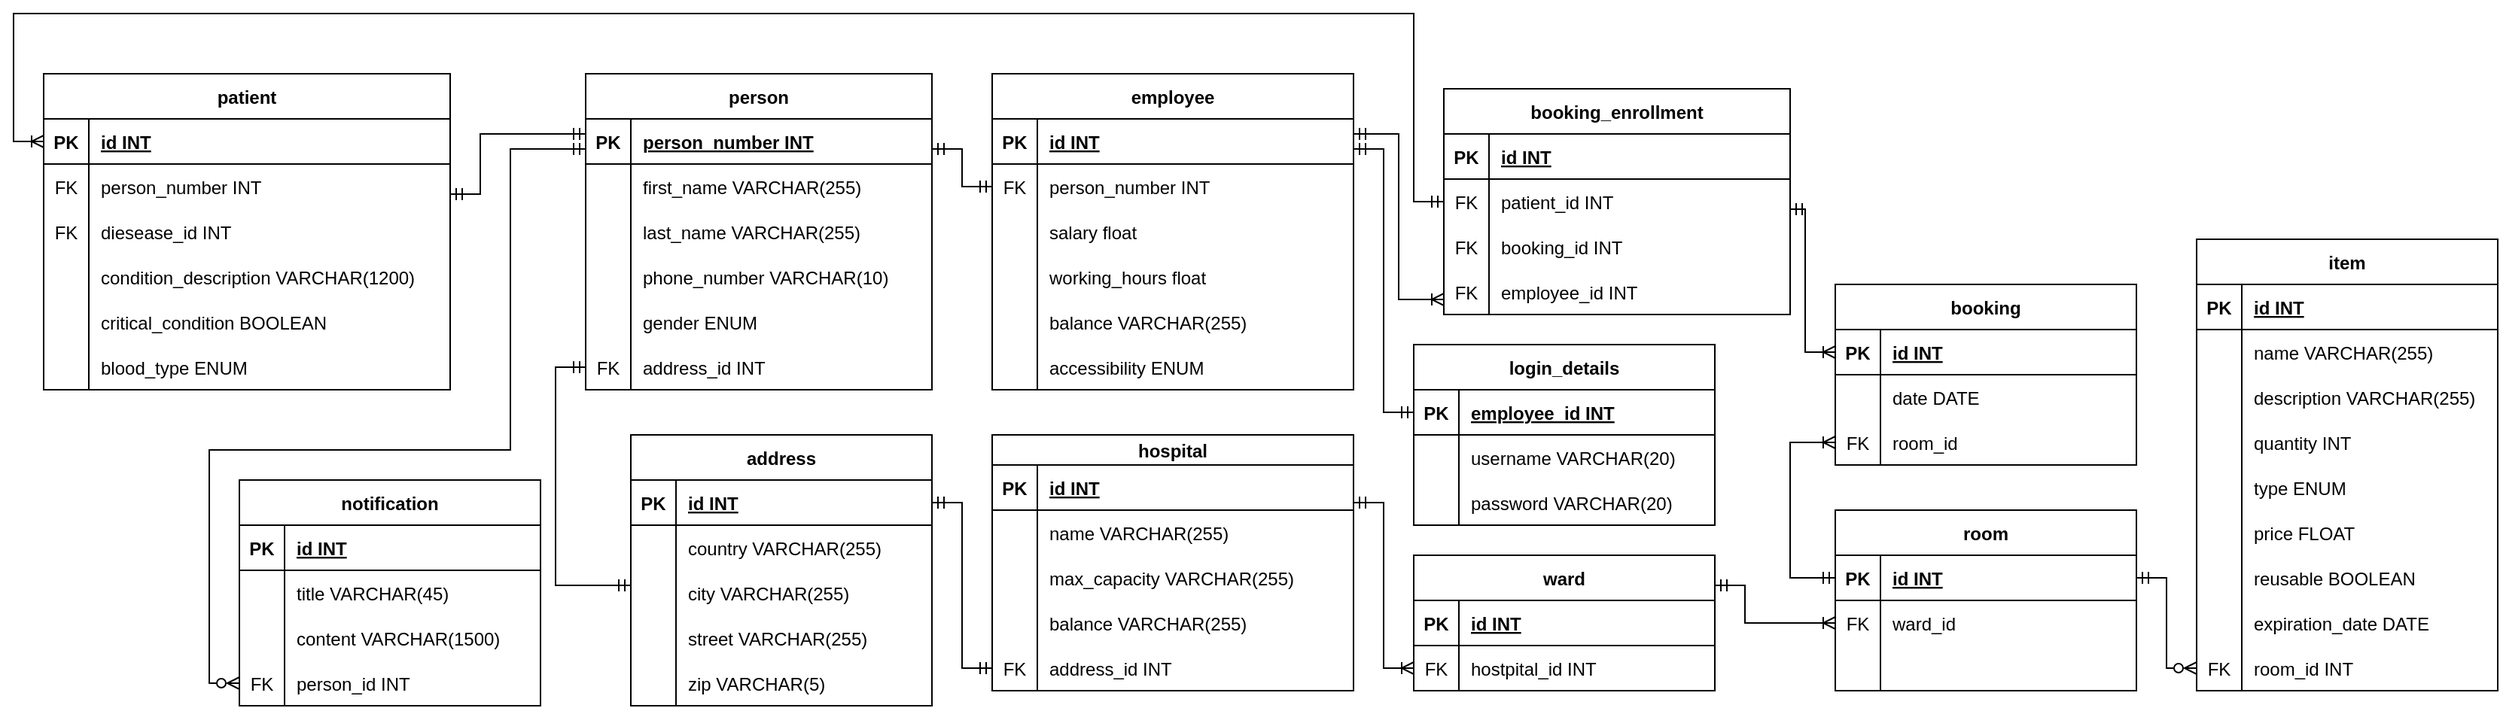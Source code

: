 <mxfile version="15.9.6" type="github">
  <diagram id="4UIG26wqP351JzScmVO9" name="Page-1">
    <mxGraphModel dx="1902" dy="984" grid="1" gridSize="10" guides="1" tooltips="1" connect="1" arrows="1" fold="1" page="1" pageScale="1" pageWidth="850" pageHeight="1100" math="0" shadow="0">
      <root>
        <mxCell id="0" />
        <mxCell id="1" parent="0" />
        <mxCell id="qZt2UEe12QU1mYraXdVA-1" value="hospital" style="shape=table;startSize=20;container=1;collapsible=1;childLayout=tableLayout;fixedRows=1;rowLines=0;fontStyle=1;align=center;resizeLast=1;" parent="1" vertex="1">
          <mxGeometry x="1400" y="400" width="240" height="170" as="geometry" />
        </mxCell>
        <mxCell id="qZt2UEe12QU1mYraXdVA-2" value="" style="shape=partialRectangle;collapsible=0;dropTarget=0;pointerEvents=0;fillColor=none;top=0;left=0;bottom=1;right=0;points=[[0,0.5],[1,0.5]];portConstraint=eastwest;" parent="qZt2UEe12QU1mYraXdVA-1" vertex="1">
          <mxGeometry y="20" width="240" height="30" as="geometry" />
        </mxCell>
        <mxCell id="qZt2UEe12QU1mYraXdVA-3" value="PK" style="shape=partialRectangle;connectable=0;fillColor=none;top=0;left=0;bottom=0;right=0;fontStyle=1;overflow=hidden;" parent="qZt2UEe12QU1mYraXdVA-2" vertex="1">
          <mxGeometry width="30" height="30" as="geometry">
            <mxRectangle width="30" height="30" as="alternateBounds" />
          </mxGeometry>
        </mxCell>
        <mxCell id="qZt2UEe12QU1mYraXdVA-4" value="id INT" style="shape=partialRectangle;connectable=0;fillColor=none;top=0;left=0;bottom=0;right=0;align=left;spacingLeft=6;fontStyle=5;overflow=hidden;" parent="qZt2UEe12QU1mYraXdVA-2" vertex="1">
          <mxGeometry x="30" width="210" height="30" as="geometry">
            <mxRectangle width="210" height="30" as="alternateBounds" />
          </mxGeometry>
        </mxCell>
        <mxCell id="qZt2UEe12QU1mYraXdVA-5" value="" style="shape=partialRectangle;collapsible=0;dropTarget=0;pointerEvents=0;fillColor=none;top=0;left=0;bottom=0;right=0;points=[[0,0.5],[1,0.5]];portConstraint=eastwest;" parent="qZt2UEe12QU1mYraXdVA-1" vertex="1">
          <mxGeometry y="50" width="240" height="30" as="geometry" />
        </mxCell>
        <mxCell id="qZt2UEe12QU1mYraXdVA-6" value="" style="shape=partialRectangle;connectable=0;fillColor=none;top=0;left=0;bottom=0;right=0;editable=1;overflow=hidden;" parent="qZt2UEe12QU1mYraXdVA-5" vertex="1">
          <mxGeometry width="30" height="30" as="geometry">
            <mxRectangle width="30" height="30" as="alternateBounds" />
          </mxGeometry>
        </mxCell>
        <mxCell id="qZt2UEe12QU1mYraXdVA-7" value="name VARCHAR(255)" style="shape=partialRectangle;connectable=0;fillColor=none;top=0;left=0;bottom=0;right=0;align=left;spacingLeft=6;overflow=hidden;" parent="qZt2UEe12QU1mYraXdVA-5" vertex="1">
          <mxGeometry x="30" width="210" height="30" as="geometry">
            <mxRectangle width="210" height="30" as="alternateBounds" />
          </mxGeometry>
        </mxCell>
        <mxCell id="qZt2UEe12QU1mYraXdVA-8" value="" style="shape=partialRectangle;collapsible=0;dropTarget=0;pointerEvents=0;fillColor=none;top=0;left=0;bottom=0;right=0;points=[[0,0.5],[1,0.5]];portConstraint=eastwest;" parent="qZt2UEe12QU1mYraXdVA-1" vertex="1">
          <mxGeometry y="80" width="240" height="30" as="geometry" />
        </mxCell>
        <mxCell id="qZt2UEe12QU1mYraXdVA-9" value="" style="shape=partialRectangle;connectable=0;fillColor=none;top=0;left=0;bottom=0;right=0;editable=1;overflow=hidden;" parent="qZt2UEe12QU1mYraXdVA-8" vertex="1">
          <mxGeometry width="30" height="30" as="geometry">
            <mxRectangle width="30" height="30" as="alternateBounds" />
          </mxGeometry>
        </mxCell>
        <mxCell id="qZt2UEe12QU1mYraXdVA-10" value="max_capacity VARCHAR(255)" style="shape=partialRectangle;connectable=0;fillColor=none;top=0;left=0;bottom=0;right=0;align=left;spacingLeft=6;overflow=hidden;" parent="qZt2UEe12QU1mYraXdVA-8" vertex="1">
          <mxGeometry x="30" width="210" height="30" as="geometry">
            <mxRectangle width="210" height="30" as="alternateBounds" />
          </mxGeometry>
        </mxCell>
        <mxCell id="qZt2UEe12QU1mYraXdVA-11" value="" style="shape=partialRectangle;collapsible=0;dropTarget=0;pointerEvents=0;fillColor=none;top=0;left=0;bottom=0;right=0;points=[[0,0.5],[1,0.5]];portConstraint=eastwest;" parent="qZt2UEe12QU1mYraXdVA-1" vertex="1">
          <mxGeometry y="110" width="240" height="30" as="geometry" />
        </mxCell>
        <mxCell id="qZt2UEe12QU1mYraXdVA-12" value="" style="shape=partialRectangle;connectable=0;fillColor=none;top=0;left=0;bottom=0;right=0;editable=1;overflow=hidden;" parent="qZt2UEe12QU1mYraXdVA-11" vertex="1">
          <mxGeometry width="30" height="30" as="geometry">
            <mxRectangle width="30" height="30" as="alternateBounds" />
          </mxGeometry>
        </mxCell>
        <mxCell id="qZt2UEe12QU1mYraXdVA-13" value="balance VARCHAR(255)" style="shape=partialRectangle;connectable=0;fillColor=none;top=0;left=0;bottom=0;right=0;align=left;spacingLeft=6;overflow=hidden;" parent="qZt2UEe12QU1mYraXdVA-11" vertex="1">
          <mxGeometry x="30" width="210" height="30" as="geometry">
            <mxRectangle width="210" height="30" as="alternateBounds" />
          </mxGeometry>
        </mxCell>
        <mxCell id="qZt2UEe12QU1mYraXdVA-14" value="" style="shape=partialRectangle;collapsible=0;dropTarget=0;pointerEvents=0;fillColor=none;top=0;left=0;bottom=0;right=0;points=[[0,0.5],[1,0.5]];portConstraint=eastwest;" parent="qZt2UEe12QU1mYraXdVA-1" vertex="1">
          <mxGeometry y="140" width="240" height="30" as="geometry" />
        </mxCell>
        <mxCell id="qZt2UEe12QU1mYraXdVA-15" value="FK" style="shape=partialRectangle;connectable=0;fillColor=none;top=0;left=0;bottom=0;right=0;editable=1;overflow=hidden;" parent="qZt2UEe12QU1mYraXdVA-14" vertex="1">
          <mxGeometry width="30" height="30" as="geometry">
            <mxRectangle width="30" height="30" as="alternateBounds" />
          </mxGeometry>
        </mxCell>
        <mxCell id="qZt2UEe12QU1mYraXdVA-16" value="address_id INT" style="shape=partialRectangle;connectable=0;fillColor=none;top=0;left=0;bottom=0;right=0;align=left;spacingLeft=6;overflow=hidden;" parent="qZt2UEe12QU1mYraXdVA-14" vertex="1">
          <mxGeometry x="30" width="210" height="30" as="geometry">
            <mxRectangle width="210" height="30" as="alternateBounds" />
          </mxGeometry>
        </mxCell>
        <mxCell id="qZt2UEe12QU1mYraXdVA-45" value="ward" style="shape=table;startSize=30;container=1;collapsible=1;childLayout=tableLayout;fixedRows=1;rowLines=0;fontStyle=1;align=center;resizeLast=1;" parent="1" vertex="1">
          <mxGeometry x="1680" y="480" width="200" height="90" as="geometry" />
        </mxCell>
        <mxCell id="qZt2UEe12QU1mYraXdVA-46" value="" style="shape=partialRectangle;collapsible=0;dropTarget=0;pointerEvents=0;fillColor=none;top=0;left=0;bottom=1;right=0;points=[[0,0.5],[1,0.5]];portConstraint=eastwest;" parent="qZt2UEe12QU1mYraXdVA-45" vertex="1">
          <mxGeometry y="30" width="200" height="30" as="geometry" />
        </mxCell>
        <mxCell id="qZt2UEe12QU1mYraXdVA-47" value="PK" style="shape=partialRectangle;connectable=0;fillColor=none;top=0;left=0;bottom=0;right=0;fontStyle=1;overflow=hidden;" parent="qZt2UEe12QU1mYraXdVA-46" vertex="1">
          <mxGeometry width="30" height="30" as="geometry">
            <mxRectangle width="30" height="30" as="alternateBounds" />
          </mxGeometry>
        </mxCell>
        <mxCell id="qZt2UEe12QU1mYraXdVA-48" value="id INT" style="shape=partialRectangle;connectable=0;fillColor=none;top=0;left=0;bottom=0;right=0;align=left;spacingLeft=6;fontStyle=5;overflow=hidden;" parent="qZt2UEe12QU1mYraXdVA-46" vertex="1">
          <mxGeometry x="30" width="170" height="30" as="geometry">
            <mxRectangle width="170" height="30" as="alternateBounds" />
          </mxGeometry>
        </mxCell>
        <mxCell id="qZt2UEe12QU1mYraXdVA-49" value="" style="shape=partialRectangle;collapsible=0;dropTarget=0;pointerEvents=0;fillColor=none;top=0;left=0;bottom=0;right=0;points=[[0,0.5],[1,0.5]];portConstraint=eastwest;" parent="qZt2UEe12QU1mYraXdVA-45" vertex="1">
          <mxGeometry y="60" width="200" height="30" as="geometry" />
        </mxCell>
        <mxCell id="qZt2UEe12QU1mYraXdVA-50" value="FK" style="shape=partialRectangle;connectable=0;fillColor=none;top=0;left=0;bottom=0;right=0;editable=1;overflow=hidden;" parent="qZt2UEe12QU1mYraXdVA-49" vertex="1">
          <mxGeometry width="30" height="30" as="geometry">
            <mxRectangle width="30" height="30" as="alternateBounds" />
          </mxGeometry>
        </mxCell>
        <mxCell id="qZt2UEe12QU1mYraXdVA-51" value="hostpital_id INT" style="shape=partialRectangle;connectable=0;fillColor=none;top=0;left=0;bottom=0;right=0;align=left;spacingLeft=6;overflow=hidden;" parent="qZt2UEe12QU1mYraXdVA-49" vertex="1">
          <mxGeometry x="30" width="170" height="30" as="geometry">
            <mxRectangle width="170" height="30" as="alternateBounds" />
          </mxGeometry>
        </mxCell>
        <mxCell id="qZt2UEe12QU1mYraXdVA-58" value="address" style="shape=table;startSize=30;container=1;collapsible=1;childLayout=tableLayout;fixedRows=1;rowLines=0;fontStyle=1;align=center;resizeLast=1;" parent="1" vertex="1">
          <mxGeometry x="1160" y="400" width="200" height="180" as="geometry" />
        </mxCell>
        <mxCell id="qZt2UEe12QU1mYraXdVA-59" value="" style="shape=partialRectangle;collapsible=0;dropTarget=0;pointerEvents=0;fillColor=none;top=0;left=0;bottom=1;right=0;points=[[0,0.5],[1,0.5]];portConstraint=eastwest;" parent="qZt2UEe12QU1mYraXdVA-58" vertex="1">
          <mxGeometry y="30" width="200" height="30" as="geometry" />
        </mxCell>
        <mxCell id="qZt2UEe12QU1mYraXdVA-60" value="PK" style="shape=partialRectangle;connectable=0;fillColor=none;top=0;left=0;bottom=0;right=0;fontStyle=1;overflow=hidden;" parent="qZt2UEe12QU1mYraXdVA-59" vertex="1">
          <mxGeometry width="30" height="30" as="geometry">
            <mxRectangle width="30" height="30" as="alternateBounds" />
          </mxGeometry>
        </mxCell>
        <mxCell id="qZt2UEe12QU1mYraXdVA-61" value="id INT" style="shape=partialRectangle;connectable=0;fillColor=none;top=0;left=0;bottom=0;right=0;align=left;spacingLeft=6;fontStyle=5;overflow=hidden;" parent="qZt2UEe12QU1mYraXdVA-59" vertex="1">
          <mxGeometry x="30" width="170" height="30" as="geometry">
            <mxRectangle width="170" height="30" as="alternateBounds" />
          </mxGeometry>
        </mxCell>
        <mxCell id="qZt2UEe12QU1mYraXdVA-62" value="" style="shape=partialRectangle;collapsible=0;dropTarget=0;pointerEvents=0;fillColor=none;top=0;left=0;bottom=0;right=0;points=[[0,0.5],[1,0.5]];portConstraint=eastwest;" parent="qZt2UEe12QU1mYraXdVA-58" vertex="1">
          <mxGeometry y="60" width="200" height="30" as="geometry" />
        </mxCell>
        <mxCell id="qZt2UEe12QU1mYraXdVA-63" value="" style="shape=partialRectangle;connectable=0;fillColor=none;top=0;left=0;bottom=0;right=0;editable=1;overflow=hidden;" parent="qZt2UEe12QU1mYraXdVA-62" vertex="1">
          <mxGeometry width="30" height="30" as="geometry">
            <mxRectangle width="30" height="30" as="alternateBounds" />
          </mxGeometry>
        </mxCell>
        <mxCell id="qZt2UEe12QU1mYraXdVA-64" value="country VARCHAR(255)" style="shape=partialRectangle;connectable=0;fillColor=none;top=0;left=0;bottom=0;right=0;align=left;spacingLeft=6;overflow=hidden;" parent="qZt2UEe12QU1mYraXdVA-62" vertex="1">
          <mxGeometry x="30" width="170" height="30" as="geometry">
            <mxRectangle width="170" height="30" as="alternateBounds" />
          </mxGeometry>
        </mxCell>
        <mxCell id="qZt2UEe12QU1mYraXdVA-65" value="" style="shape=partialRectangle;collapsible=0;dropTarget=0;pointerEvents=0;fillColor=none;top=0;left=0;bottom=0;right=0;points=[[0,0.5],[1,0.5]];portConstraint=eastwest;" parent="qZt2UEe12QU1mYraXdVA-58" vertex="1">
          <mxGeometry y="90" width="200" height="30" as="geometry" />
        </mxCell>
        <mxCell id="qZt2UEe12QU1mYraXdVA-66" value="" style="shape=partialRectangle;connectable=0;fillColor=none;top=0;left=0;bottom=0;right=0;editable=1;overflow=hidden;" parent="qZt2UEe12QU1mYraXdVA-65" vertex="1">
          <mxGeometry width="30" height="30" as="geometry">
            <mxRectangle width="30" height="30" as="alternateBounds" />
          </mxGeometry>
        </mxCell>
        <mxCell id="qZt2UEe12QU1mYraXdVA-67" value="city VARCHAR(255)" style="shape=partialRectangle;connectable=0;fillColor=none;top=0;left=0;bottom=0;right=0;align=left;spacingLeft=6;overflow=hidden;" parent="qZt2UEe12QU1mYraXdVA-65" vertex="1">
          <mxGeometry x="30" width="170" height="30" as="geometry">
            <mxRectangle width="170" height="30" as="alternateBounds" />
          </mxGeometry>
        </mxCell>
        <mxCell id="qZt2UEe12QU1mYraXdVA-68" value="" style="shape=partialRectangle;collapsible=0;dropTarget=0;pointerEvents=0;fillColor=none;top=0;left=0;bottom=0;right=0;points=[[0,0.5],[1,0.5]];portConstraint=eastwest;" parent="qZt2UEe12QU1mYraXdVA-58" vertex="1">
          <mxGeometry y="120" width="200" height="30" as="geometry" />
        </mxCell>
        <mxCell id="qZt2UEe12QU1mYraXdVA-69" value="" style="shape=partialRectangle;connectable=0;fillColor=none;top=0;left=0;bottom=0;right=0;editable=1;overflow=hidden;" parent="qZt2UEe12QU1mYraXdVA-68" vertex="1">
          <mxGeometry width="30" height="30" as="geometry">
            <mxRectangle width="30" height="30" as="alternateBounds" />
          </mxGeometry>
        </mxCell>
        <mxCell id="qZt2UEe12QU1mYraXdVA-70" value="street VARCHAR(255)" style="shape=partialRectangle;connectable=0;fillColor=none;top=0;left=0;bottom=0;right=0;align=left;spacingLeft=6;overflow=hidden;" parent="qZt2UEe12QU1mYraXdVA-68" vertex="1">
          <mxGeometry x="30" width="170" height="30" as="geometry">
            <mxRectangle width="170" height="30" as="alternateBounds" />
          </mxGeometry>
        </mxCell>
        <mxCell id="qZt2UEe12QU1mYraXdVA-71" value="" style="shape=partialRectangle;collapsible=0;dropTarget=0;pointerEvents=0;fillColor=none;top=0;left=0;bottom=0;right=0;points=[[0,0.5],[1,0.5]];portConstraint=eastwest;" parent="qZt2UEe12QU1mYraXdVA-58" vertex="1">
          <mxGeometry y="150" width="200" height="30" as="geometry" />
        </mxCell>
        <mxCell id="qZt2UEe12QU1mYraXdVA-72" value="" style="shape=partialRectangle;connectable=0;fillColor=none;top=0;left=0;bottom=0;right=0;editable=1;overflow=hidden;" parent="qZt2UEe12QU1mYraXdVA-71" vertex="1">
          <mxGeometry width="30" height="30" as="geometry">
            <mxRectangle width="30" height="30" as="alternateBounds" />
          </mxGeometry>
        </mxCell>
        <mxCell id="qZt2UEe12QU1mYraXdVA-73" value="zip VARCHAR(5)" style="shape=partialRectangle;connectable=0;fillColor=none;top=0;left=0;bottom=0;right=0;align=left;spacingLeft=6;overflow=hidden;" parent="qZt2UEe12QU1mYraXdVA-71" vertex="1">
          <mxGeometry x="30" width="170" height="30" as="geometry">
            <mxRectangle width="170" height="30" as="alternateBounds" />
          </mxGeometry>
        </mxCell>
        <mxCell id="qZt2UEe12QU1mYraXdVA-74" style="edgeStyle=orthogonalEdgeStyle;rounded=0;orthogonalLoop=1;jettySize=auto;html=1;startArrow=ERmandOne;startFill=0;endArrow=ERmandOne;endFill=0;" parent="1" source="qZt2UEe12QU1mYraXdVA-14" target="qZt2UEe12QU1mYraXdVA-59" edge="1">
          <mxGeometry relative="1" as="geometry">
            <Array as="points">
              <mxPoint x="1380" y="555" />
              <mxPoint x="1380" y="445" />
            </Array>
          </mxGeometry>
        </mxCell>
        <mxCell id="qZt2UEe12QU1mYraXdVA-75" value="employee" style="shape=table;startSize=30;container=1;collapsible=1;childLayout=tableLayout;fixedRows=1;rowLines=0;fontStyle=1;align=center;resizeLast=1;" parent="1" vertex="1">
          <mxGeometry x="1400" y="160" width="240" height="210" as="geometry" />
        </mxCell>
        <mxCell id="qZt2UEe12QU1mYraXdVA-76" value="" style="shape=partialRectangle;collapsible=0;dropTarget=0;pointerEvents=0;fillColor=none;top=0;left=0;bottom=1;right=0;points=[[0,0.5],[1,0.5]];portConstraint=eastwest;" parent="qZt2UEe12QU1mYraXdVA-75" vertex="1">
          <mxGeometry y="30" width="240" height="30" as="geometry" />
        </mxCell>
        <mxCell id="qZt2UEe12QU1mYraXdVA-77" value="PK" style="shape=partialRectangle;connectable=0;fillColor=none;top=0;left=0;bottom=0;right=0;fontStyle=1;overflow=hidden;" parent="qZt2UEe12QU1mYraXdVA-76" vertex="1">
          <mxGeometry width="30" height="30" as="geometry">
            <mxRectangle width="30" height="30" as="alternateBounds" />
          </mxGeometry>
        </mxCell>
        <mxCell id="qZt2UEe12QU1mYraXdVA-78" value="id INT" style="shape=partialRectangle;connectable=0;fillColor=none;top=0;left=0;bottom=0;right=0;align=left;spacingLeft=6;fontStyle=5;overflow=hidden;" parent="qZt2UEe12QU1mYraXdVA-76" vertex="1">
          <mxGeometry x="30" width="210" height="30" as="geometry">
            <mxRectangle width="210" height="30" as="alternateBounds" />
          </mxGeometry>
        </mxCell>
        <mxCell id="qZt2UEe12QU1mYraXdVA-91" value="" style="shape=partialRectangle;collapsible=0;dropTarget=0;pointerEvents=0;fillColor=none;top=0;left=0;bottom=0;right=0;points=[[0,0.5],[1,0.5]];portConstraint=eastwest;" parent="qZt2UEe12QU1mYraXdVA-75" vertex="1">
          <mxGeometry y="60" width="240" height="30" as="geometry" />
        </mxCell>
        <mxCell id="qZt2UEe12QU1mYraXdVA-92" value="FK" style="shape=partialRectangle;connectable=0;fillColor=none;top=0;left=0;bottom=0;right=0;editable=1;overflow=hidden;" parent="qZt2UEe12QU1mYraXdVA-91" vertex="1">
          <mxGeometry width="30" height="30" as="geometry">
            <mxRectangle width="30" height="30" as="alternateBounds" />
          </mxGeometry>
        </mxCell>
        <mxCell id="qZt2UEe12QU1mYraXdVA-93" value="person_number INT" style="shape=partialRectangle;connectable=0;fillColor=none;top=0;left=0;bottom=0;right=0;align=left;spacingLeft=6;overflow=hidden;" parent="qZt2UEe12QU1mYraXdVA-91" vertex="1">
          <mxGeometry x="30" width="210" height="30" as="geometry">
            <mxRectangle width="210" height="30" as="alternateBounds" />
          </mxGeometry>
        </mxCell>
        <mxCell id="qZt2UEe12QU1mYraXdVA-79" value="" style="shape=partialRectangle;collapsible=0;dropTarget=0;pointerEvents=0;fillColor=none;top=0;left=0;bottom=0;right=0;points=[[0,0.5],[1,0.5]];portConstraint=eastwest;" parent="qZt2UEe12QU1mYraXdVA-75" vertex="1">
          <mxGeometry y="90" width="240" height="30" as="geometry" />
        </mxCell>
        <mxCell id="qZt2UEe12QU1mYraXdVA-80" value="" style="shape=partialRectangle;connectable=0;fillColor=none;top=0;left=0;bottom=0;right=0;editable=1;overflow=hidden;" parent="qZt2UEe12QU1mYraXdVA-79" vertex="1">
          <mxGeometry width="30" height="30" as="geometry">
            <mxRectangle width="30" height="30" as="alternateBounds" />
          </mxGeometry>
        </mxCell>
        <mxCell id="qZt2UEe12QU1mYraXdVA-81" value="salary float" style="shape=partialRectangle;connectable=0;fillColor=none;top=0;left=0;bottom=0;right=0;align=left;spacingLeft=6;overflow=hidden;" parent="qZt2UEe12QU1mYraXdVA-79" vertex="1">
          <mxGeometry x="30" width="210" height="30" as="geometry">
            <mxRectangle width="210" height="30" as="alternateBounds" />
          </mxGeometry>
        </mxCell>
        <mxCell id="qZt2UEe12QU1mYraXdVA-82" value="" style="shape=partialRectangle;collapsible=0;dropTarget=0;pointerEvents=0;fillColor=none;top=0;left=0;bottom=0;right=0;points=[[0,0.5],[1,0.5]];portConstraint=eastwest;" parent="qZt2UEe12QU1mYraXdVA-75" vertex="1">
          <mxGeometry y="120" width="240" height="30" as="geometry" />
        </mxCell>
        <mxCell id="qZt2UEe12QU1mYraXdVA-83" value="" style="shape=partialRectangle;connectable=0;fillColor=none;top=0;left=0;bottom=0;right=0;editable=1;overflow=hidden;" parent="qZt2UEe12QU1mYraXdVA-82" vertex="1">
          <mxGeometry width="30" height="30" as="geometry">
            <mxRectangle width="30" height="30" as="alternateBounds" />
          </mxGeometry>
        </mxCell>
        <mxCell id="qZt2UEe12QU1mYraXdVA-84" value="working_hours float" style="shape=partialRectangle;connectable=0;fillColor=none;top=0;left=0;bottom=0;right=0;align=left;spacingLeft=6;overflow=hidden;" parent="qZt2UEe12QU1mYraXdVA-82" vertex="1">
          <mxGeometry x="30" width="210" height="30" as="geometry">
            <mxRectangle width="210" height="30" as="alternateBounds" />
          </mxGeometry>
        </mxCell>
        <mxCell id="qZt2UEe12QU1mYraXdVA-85" value="" style="shape=partialRectangle;collapsible=0;dropTarget=0;pointerEvents=0;fillColor=none;top=0;left=0;bottom=0;right=0;points=[[0,0.5],[1,0.5]];portConstraint=eastwest;" parent="qZt2UEe12QU1mYraXdVA-75" vertex="1">
          <mxGeometry y="150" width="240" height="30" as="geometry" />
        </mxCell>
        <mxCell id="qZt2UEe12QU1mYraXdVA-86" value="" style="shape=partialRectangle;connectable=0;fillColor=none;top=0;left=0;bottom=0;right=0;editable=1;overflow=hidden;" parent="qZt2UEe12QU1mYraXdVA-85" vertex="1">
          <mxGeometry width="30" height="30" as="geometry">
            <mxRectangle width="30" height="30" as="alternateBounds" />
          </mxGeometry>
        </mxCell>
        <mxCell id="qZt2UEe12QU1mYraXdVA-87" value="balance VARCHAR(255)" style="shape=partialRectangle;connectable=0;fillColor=none;top=0;left=0;bottom=0;right=0;align=left;spacingLeft=6;overflow=hidden;" parent="qZt2UEe12QU1mYraXdVA-85" vertex="1">
          <mxGeometry x="30" width="210" height="30" as="geometry">
            <mxRectangle width="210" height="30" as="alternateBounds" />
          </mxGeometry>
        </mxCell>
        <mxCell id="qZt2UEe12QU1mYraXdVA-88" value="" style="shape=partialRectangle;collapsible=0;dropTarget=0;pointerEvents=0;fillColor=none;top=0;left=0;bottom=0;right=0;points=[[0,0.5],[1,0.5]];portConstraint=eastwest;" parent="qZt2UEe12QU1mYraXdVA-75" vertex="1">
          <mxGeometry y="180" width="240" height="30" as="geometry" />
        </mxCell>
        <mxCell id="qZt2UEe12QU1mYraXdVA-89" value="" style="shape=partialRectangle;connectable=0;fillColor=none;top=0;left=0;bottom=0;right=0;editable=1;overflow=hidden;" parent="qZt2UEe12QU1mYraXdVA-88" vertex="1">
          <mxGeometry width="30" height="30" as="geometry">
            <mxRectangle width="30" height="30" as="alternateBounds" />
          </mxGeometry>
        </mxCell>
        <mxCell id="qZt2UEe12QU1mYraXdVA-90" value="accessibility ENUM" style="shape=partialRectangle;connectable=0;fillColor=none;top=0;left=0;bottom=0;right=0;align=left;spacingLeft=6;overflow=hidden;" parent="qZt2UEe12QU1mYraXdVA-88" vertex="1">
          <mxGeometry x="30" width="210" height="30" as="geometry">
            <mxRectangle width="210" height="30" as="alternateBounds" />
          </mxGeometry>
        </mxCell>
        <mxCell id="qZt2UEe12QU1mYraXdVA-94" value="person" style="shape=table;startSize=30;container=1;collapsible=1;childLayout=tableLayout;fixedRows=1;rowLines=0;fontStyle=1;align=center;resizeLast=1;" parent="1" vertex="1">
          <mxGeometry x="1130" y="160" width="230" height="210" as="geometry" />
        </mxCell>
        <mxCell id="qZt2UEe12QU1mYraXdVA-95" value="" style="shape=partialRectangle;collapsible=0;dropTarget=0;pointerEvents=0;fillColor=none;top=0;left=0;bottom=1;right=0;points=[[0,0.5],[1,0.5]];portConstraint=eastwest;" parent="qZt2UEe12QU1mYraXdVA-94" vertex="1">
          <mxGeometry y="30" width="230" height="30" as="geometry" />
        </mxCell>
        <mxCell id="qZt2UEe12QU1mYraXdVA-96" value="PK" style="shape=partialRectangle;connectable=0;fillColor=none;top=0;left=0;bottom=0;right=0;fontStyle=1;overflow=hidden;" parent="qZt2UEe12QU1mYraXdVA-95" vertex="1">
          <mxGeometry width="30" height="30" as="geometry">
            <mxRectangle width="30" height="30" as="alternateBounds" />
          </mxGeometry>
        </mxCell>
        <mxCell id="qZt2UEe12QU1mYraXdVA-97" value="person_number INT" style="shape=partialRectangle;connectable=0;fillColor=none;top=0;left=0;bottom=0;right=0;align=left;spacingLeft=6;fontStyle=5;overflow=hidden;" parent="qZt2UEe12QU1mYraXdVA-95" vertex="1">
          <mxGeometry x="30" width="200" height="30" as="geometry">
            <mxRectangle width="200" height="30" as="alternateBounds" />
          </mxGeometry>
        </mxCell>
        <mxCell id="qZt2UEe12QU1mYraXdVA-98" value="" style="shape=partialRectangle;collapsible=0;dropTarget=0;pointerEvents=0;fillColor=none;top=0;left=0;bottom=0;right=0;points=[[0,0.5],[1,0.5]];portConstraint=eastwest;" parent="qZt2UEe12QU1mYraXdVA-94" vertex="1">
          <mxGeometry y="60" width="230" height="30" as="geometry" />
        </mxCell>
        <mxCell id="qZt2UEe12QU1mYraXdVA-99" value="" style="shape=partialRectangle;connectable=0;fillColor=none;top=0;left=0;bottom=0;right=0;editable=1;overflow=hidden;" parent="qZt2UEe12QU1mYraXdVA-98" vertex="1">
          <mxGeometry width="30" height="30" as="geometry">
            <mxRectangle width="30" height="30" as="alternateBounds" />
          </mxGeometry>
        </mxCell>
        <mxCell id="qZt2UEe12QU1mYraXdVA-100" value="first_name VARCHAR(255)" style="shape=partialRectangle;connectable=0;fillColor=none;top=0;left=0;bottom=0;right=0;align=left;spacingLeft=6;overflow=hidden;" parent="qZt2UEe12QU1mYraXdVA-98" vertex="1">
          <mxGeometry x="30" width="200" height="30" as="geometry">
            <mxRectangle width="200" height="30" as="alternateBounds" />
          </mxGeometry>
        </mxCell>
        <mxCell id="qZt2UEe12QU1mYraXdVA-101" value="" style="shape=partialRectangle;collapsible=0;dropTarget=0;pointerEvents=0;fillColor=none;top=0;left=0;bottom=0;right=0;points=[[0,0.5],[1,0.5]];portConstraint=eastwest;" parent="qZt2UEe12QU1mYraXdVA-94" vertex="1">
          <mxGeometry y="90" width="230" height="30" as="geometry" />
        </mxCell>
        <mxCell id="qZt2UEe12QU1mYraXdVA-102" value="" style="shape=partialRectangle;connectable=0;fillColor=none;top=0;left=0;bottom=0;right=0;editable=1;overflow=hidden;" parent="qZt2UEe12QU1mYraXdVA-101" vertex="1">
          <mxGeometry width="30" height="30" as="geometry">
            <mxRectangle width="30" height="30" as="alternateBounds" />
          </mxGeometry>
        </mxCell>
        <mxCell id="qZt2UEe12QU1mYraXdVA-103" value="last_name VARCHAR(255)" style="shape=partialRectangle;connectable=0;fillColor=none;top=0;left=0;bottom=0;right=0;align=left;spacingLeft=6;overflow=hidden;" parent="qZt2UEe12QU1mYraXdVA-101" vertex="1">
          <mxGeometry x="30" width="200" height="30" as="geometry">
            <mxRectangle width="200" height="30" as="alternateBounds" />
          </mxGeometry>
        </mxCell>
        <mxCell id="qZt2UEe12QU1mYraXdVA-104" value="" style="shape=partialRectangle;collapsible=0;dropTarget=0;pointerEvents=0;fillColor=none;top=0;left=0;bottom=0;right=0;points=[[0,0.5],[1,0.5]];portConstraint=eastwest;" parent="qZt2UEe12QU1mYraXdVA-94" vertex="1">
          <mxGeometry y="120" width="230" height="30" as="geometry" />
        </mxCell>
        <mxCell id="qZt2UEe12QU1mYraXdVA-105" value="" style="shape=partialRectangle;connectable=0;fillColor=none;top=0;left=0;bottom=0;right=0;editable=1;overflow=hidden;" parent="qZt2UEe12QU1mYraXdVA-104" vertex="1">
          <mxGeometry width="30" height="30" as="geometry">
            <mxRectangle width="30" height="30" as="alternateBounds" />
          </mxGeometry>
        </mxCell>
        <mxCell id="qZt2UEe12QU1mYraXdVA-106" value="phone_number VARCHAR(10)" style="shape=partialRectangle;connectable=0;fillColor=none;top=0;left=0;bottom=0;right=0;align=left;spacingLeft=6;overflow=hidden;" parent="qZt2UEe12QU1mYraXdVA-104" vertex="1">
          <mxGeometry x="30" width="200" height="30" as="geometry">
            <mxRectangle width="200" height="30" as="alternateBounds" />
          </mxGeometry>
        </mxCell>
        <mxCell id="qZt2UEe12QU1mYraXdVA-107" value="" style="shape=partialRectangle;collapsible=0;dropTarget=0;pointerEvents=0;fillColor=none;top=0;left=0;bottom=0;right=0;points=[[0,0.5],[1,0.5]];portConstraint=eastwest;" parent="qZt2UEe12QU1mYraXdVA-94" vertex="1">
          <mxGeometry y="150" width="230" height="30" as="geometry" />
        </mxCell>
        <mxCell id="qZt2UEe12QU1mYraXdVA-108" value="" style="shape=partialRectangle;connectable=0;fillColor=none;top=0;left=0;bottom=0;right=0;editable=1;overflow=hidden;" parent="qZt2UEe12QU1mYraXdVA-107" vertex="1">
          <mxGeometry width="30" height="30" as="geometry">
            <mxRectangle width="30" height="30" as="alternateBounds" />
          </mxGeometry>
        </mxCell>
        <mxCell id="qZt2UEe12QU1mYraXdVA-109" value="gender ENUM" style="shape=partialRectangle;connectable=0;fillColor=none;top=0;left=0;bottom=0;right=0;align=left;spacingLeft=6;overflow=hidden;" parent="qZt2UEe12QU1mYraXdVA-107" vertex="1">
          <mxGeometry x="30" width="200" height="30" as="geometry">
            <mxRectangle width="200" height="30" as="alternateBounds" />
          </mxGeometry>
        </mxCell>
        <mxCell id="qZt2UEe12QU1mYraXdVA-110" value="" style="shape=partialRectangle;collapsible=0;dropTarget=0;pointerEvents=0;fillColor=none;top=0;left=0;bottom=0;right=0;points=[[0,0.5],[1,0.5]];portConstraint=eastwest;" parent="qZt2UEe12QU1mYraXdVA-94" vertex="1">
          <mxGeometry y="180" width="230" height="30" as="geometry" />
        </mxCell>
        <mxCell id="qZt2UEe12QU1mYraXdVA-111" value="FK" style="shape=partialRectangle;connectable=0;fillColor=none;top=0;left=0;bottom=0;right=0;editable=1;overflow=hidden;" parent="qZt2UEe12QU1mYraXdVA-110" vertex="1">
          <mxGeometry width="30" height="30" as="geometry">
            <mxRectangle width="30" height="30" as="alternateBounds" />
          </mxGeometry>
        </mxCell>
        <mxCell id="qZt2UEe12QU1mYraXdVA-112" value="address_id INT" style="shape=partialRectangle;connectable=0;fillColor=none;top=0;left=0;bottom=0;right=0;align=left;spacingLeft=6;overflow=hidden;" parent="qZt2UEe12QU1mYraXdVA-110" vertex="1">
          <mxGeometry x="30" width="200" height="30" as="geometry">
            <mxRectangle width="200" height="30" as="alternateBounds" />
          </mxGeometry>
        </mxCell>
        <mxCell id="qZt2UEe12QU1mYraXdVA-113" style="edgeStyle=orthogonalEdgeStyle;rounded=0;orthogonalLoop=1;jettySize=auto;html=1;startArrow=ERmandOne;startFill=0;endArrow=ERmandOne;endFill=0;" parent="1" source="qZt2UEe12QU1mYraXdVA-110" target="qZt2UEe12QU1mYraXdVA-58" edge="1">
          <mxGeometry relative="1" as="geometry">
            <Array as="points">
              <mxPoint x="1110" y="355" />
              <mxPoint x="1110" y="500" />
            </Array>
          </mxGeometry>
        </mxCell>
        <mxCell id="qZt2UEe12QU1mYraXdVA-114" style="edgeStyle=orthogonalEdgeStyle;rounded=0;orthogonalLoop=1;jettySize=auto;html=1;startArrow=ERmandOne;startFill=0;endArrow=ERmandOne;endFill=0;" parent="1" source="qZt2UEe12QU1mYraXdVA-91" target="qZt2UEe12QU1mYraXdVA-94" edge="1">
          <mxGeometry relative="1" as="geometry">
            <Array as="points">
              <mxPoint x="1380" y="235" />
              <mxPoint x="1380" y="210" />
            </Array>
          </mxGeometry>
        </mxCell>
        <mxCell id="qZt2UEe12QU1mYraXdVA-136" style="edgeStyle=orthogonalEdgeStyle;rounded=0;orthogonalLoop=1;jettySize=auto;html=1;endArrow=ERmandOne;endFill=0;startArrow=ERmandOne;startFill=0;exitX=0;exitY=0.5;exitDx=0;exitDy=0;" parent="1" source="qZt2UEe12QU1mYraXdVA-117" target="qZt2UEe12QU1mYraXdVA-75" edge="1">
          <mxGeometry relative="1" as="geometry">
            <Array as="points">
              <mxPoint x="1660" y="385" />
              <mxPoint x="1660" y="210" />
            </Array>
          </mxGeometry>
        </mxCell>
        <mxCell id="qZt2UEe12QU1mYraXdVA-116" value="login_details" style="shape=table;startSize=30;container=1;collapsible=1;childLayout=tableLayout;fixedRows=1;rowLines=0;fontStyle=1;align=center;resizeLast=1;" parent="1" vertex="1">
          <mxGeometry x="1680" y="340" width="200" height="120" as="geometry" />
        </mxCell>
        <mxCell id="qZt2UEe12QU1mYraXdVA-117" value="" style="shape=partialRectangle;collapsible=0;dropTarget=0;pointerEvents=0;fillColor=none;top=0;left=0;bottom=1;right=0;points=[[0,0.5],[1,0.5]];portConstraint=eastwest;" parent="qZt2UEe12QU1mYraXdVA-116" vertex="1">
          <mxGeometry y="30" width="200" height="30" as="geometry" />
        </mxCell>
        <mxCell id="qZt2UEe12QU1mYraXdVA-118" value="PK" style="shape=partialRectangle;connectable=0;fillColor=none;top=0;left=0;bottom=0;right=0;fontStyle=1;overflow=hidden;" parent="qZt2UEe12QU1mYraXdVA-117" vertex="1">
          <mxGeometry width="30" height="30" as="geometry">
            <mxRectangle width="30" height="30" as="alternateBounds" />
          </mxGeometry>
        </mxCell>
        <mxCell id="qZt2UEe12QU1mYraXdVA-119" value="employee_id INT" style="shape=partialRectangle;connectable=0;fillColor=none;top=0;left=0;bottom=0;right=0;align=left;spacingLeft=6;fontStyle=5;overflow=hidden;" parent="qZt2UEe12QU1mYraXdVA-117" vertex="1">
          <mxGeometry x="30" width="170" height="30" as="geometry">
            <mxRectangle width="170" height="30" as="alternateBounds" />
          </mxGeometry>
        </mxCell>
        <mxCell id="qZt2UEe12QU1mYraXdVA-120" value="" style="shape=partialRectangle;collapsible=0;dropTarget=0;pointerEvents=0;fillColor=none;top=0;left=0;bottom=0;right=0;points=[[0,0.5],[1,0.5]];portConstraint=eastwest;" parent="qZt2UEe12QU1mYraXdVA-116" vertex="1">
          <mxGeometry y="60" width="200" height="30" as="geometry" />
        </mxCell>
        <mxCell id="qZt2UEe12QU1mYraXdVA-121" value="" style="shape=partialRectangle;connectable=0;fillColor=none;top=0;left=0;bottom=0;right=0;editable=1;overflow=hidden;" parent="qZt2UEe12QU1mYraXdVA-120" vertex="1">
          <mxGeometry width="30" height="30" as="geometry">
            <mxRectangle width="30" height="30" as="alternateBounds" />
          </mxGeometry>
        </mxCell>
        <mxCell id="qZt2UEe12QU1mYraXdVA-122" value="username VARCHAR(20)" style="shape=partialRectangle;connectable=0;fillColor=none;top=0;left=0;bottom=0;right=0;align=left;spacingLeft=6;overflow=hidden;" parent="qZt2UEe12QU1mYraXdVA-120" vertex="1">
          <mxGeometry x="30" width="170" height="30" as="geometry">
            <mxRectangle width="170" height="30" as="alternateBounds" />
          </mxGeometry>
        </mxCell>
        <mxCell id="qZt2UEe12QU1mYraXdVA-123" value="" style="shape=partialRectangle;collapsible=0;dropTarget=0;pointerEvents=0;fillColor=none;top=0;left=0;bottom=0;right=0;points=[[0,0.5],[1,0.5]];portConstraint=eastwest;" parent="qZt2UEe12QU1mYraXdVA-116" vertex="1">
          <mxGeometry y="90" width="200" height="30" as="geometry" />
        </mxCell>
        <mxCell id="qZt2UEe12QU1mYraXdVA-124" value="" style="shape=partialRectangle;connectable=0;fillColor=none;top=0;left=0;bottom=0;right=0;editable=1;overflow=hidden;" parent="qZt2UEe12QU1mYraXdVA-123" vertex="1">
          <mxGeometry width="30" height="30" as="geometry">
            <mxRectangle width="30" height="30" as="alternateBounds" />
          </mxGeometry>
        </mxCell>
        <mxCell id="qZt2UEe12QU1mYraXdVA-125" value="password VARCHAR(20)" style="shape=partialRectangle;connectable=0;fillColor=none;top=0;left=0;bottom=0;right=0;align=left;spacingLeft=6;overflow=hidden;" parent="qZt2UEe12QU1mYraXdVA-123" vertex="1">
          <mxGeometry x="30" width="170" height="30" as="geometry">
            <mxRectangle width="170" height="30" as="alternateBounds" />
          </mxGeometry>
        </mxCell>
        <mxCell id="qZt2UEe12QU1mYraXdVA-137" value="patient" style="shape=table;startSize=30;container=1;collapsible=1;childLayout=tableLayout;fixedRows=1;rowLines=0;fontStyle=1;align=center;resizeLast=1;" parent="1" vertex="1">
          <mxGeometry x="770" y="160" width="270" height="210" as="geometry" />
        </mxCell>
        <mxCell id="qZt2UEe12QU1mYraXdVA-138" value="" style="shape=partialRectangle;collapsible=0;dropTarget=0;pointerEvents=0;fillColor=none;top=0;left=0;bottom=1;right=0;points=[[0,0.5],[1,0.5]];portConstraint=eastwest;" parent="qZt2UEe12QU1mYraXdVA-137" vertex="1">
          <mxGeometry y="30" width="270" height="30" as="geometry" />
        </mxCell>
        <mxCell id="qZt2UEe12QU1mYraXdVA-139" value="PK" style="shape=partialRectangle;connectable=0;fillColor=none;top=0;left=0;bottom=0;right=0;fontStyle=1;overflow=hidden;" parent="qZt2UEe12QU1mYraXdVA-138" vertex="1">
          <mxGeometry width="30" height="30" as="geometry">
            <mxRectangle width="30" height="30" as="alternateBounds" />
          </mxGeometry>
        </mxCell>
        <mxCell id="qZt2UEe12QU1mYraXdVA-140" value="id INT" style="shape=partialRectangle;connectable=0;fillColor=none;top=0;left=0;bottom=0;right=0;align=left;spacingLeft=6;fontStyle=5;overflow=hidden;" parent="qZt2UEe12QU1mYraXdVA-138" vertex="1">
          <mxGeometry x="30" width="240" height="30" as="geometry">
            <mxRectangle width="240" height="30" as="alternateBounds" />
          </mxGeometry>
        </mxCell>
        <mxCell id="qZt2UEe12QU1mYraXdVA-159" value="" style="shape=partialRectangle;collapsible=0;dropTarget=0;pointerEvents=0;fillColor=none;top=0;left=0;bottom=0;right=0;points=[[0,0.5],[1,0.5]];portConstraint=eastwest;" parent="qZt2UEe12QU1mYraXdVA-137" vertex="1">
          <mxGeometry y="60" width="270" height="30" as="geometry" />
        </mxCell>
        <mxCell id="qZt2UEe12QU1mYraXdVA-160" value="FK" style="shape=partialRectangle;connectable=0;fillColor=none;top=0;left=0;bottom=0;right=0;editable=1;overflow=hidden;" parent="qZt2UEe12QU1mYraXdVA-159" vertex="1">
          <mxGeometry width="30" height="30" as="geometry">
            <mxRectangle width="30" height="30" as="alternateBounds" />
          </mxGeometry>
        </mxCell>
        <mxCell id="qZt2UEe12QU1mYraXdVA-161" value="person_number INT" style="shape=partialRectangle;connectable=0;fillColor=none;top=0;left=0;bottom=0;right=0;align=left;spacingLeft=6;overflow=hidden;" parent="qZt2UEe12QU1mYraXdVA-159" vertex="1">
          <mxGeometry x="30" width="240" height="30" as="geometry">
            <mxRectangle width="240" height="30" as="alternateBounds" />
          </mxGeometry>
        </mxCell>
        <mxCell id="qZt2UEe12QU1mYraXdVA-144" value="" style="shape=partialRectangle;collapsible=0;dropTarget=0;pointerEvents=0;fillColor=none;top=0;left=0;bottom=0;right=0;points=[[0,0.5],[1,0.5]];portConstraint=eastwest;" parent="qZt2UEe12QU1mYraXdVA-137" vertex="1">
          <mxGeometry y="90" width="270" height="30" as="geometry" />
        </mxCell>
        <mxCell id="qZt2UEe12QU1mYraXdVA-145" value="FK" style="shape=partialRectangle;connectable=0;fillColor=none;top=0;left=0;bottom=0;right=0;editable=1;overflow=hidden;" parent="qZt2UEe12QU1mYraXdVA-144" vertex="1">
          <mxGeometry width="30" height="30" as="geometry">
            <mxRectangle width="30" height="30" as="alternateBounds" />
          </mxGeometry>
        </mxCell>
        <mxCell id="qZt2UEe12QU1mYraXdVA-146" value="diesease_id INT" style="shape=partialRectangle;connectable=0;fillColor=none;top=0;left=0;bottom=0;right=0;align=left;spacingLeft=6;overflow=hidden;" parent="qZt2UEe12QU1mYraXdVA-144" vertex="1">
          <mxGeometry x="30" width="240" height="30" as="geometry">
            <mxRectangle width="240" height="30" as="alternateBounds" />
          </mxGeometry>
        </mxCell>
        <mxCell id="qZt2UEe12QU1mYraXdVA-150" value="" style="shape=partialRectangle;collapsible=0;dropTarget=0;pointerEvents=0;fillColor=none;top=0;left=0;bottom=0;right=0;points=[[0,0.5],[1,0.5]];portConstraint=eastwest;" parent="qZt2UEe12QU1mYraXdVA-137" vertex="1">
          <mxGeometry y="120" width="270" height="30" as="geometry" />
        </mxCell>
        <mxCell id="qZt2UEe12QU1mYraXdVA-151" value="" style="shape=partialRectangle;connectable=0;fillColor=none;top=0;left=0;bottom=0;right=0;editable=1;overflow=hidden;" parent="qZt2UEe12QU1mYraXdVA-150" vertex="1">
          <mxGeometry width="30" height="30" as="geometry">
            <mxRectangle width="30" height="30" as="alternateBounds" />
          </mxGeometry>
        </mxCell>
        <mxCell id="qZt2UEe12QU1mYraXdVA-152" value="condition_description VARCHAR(1200)" style="shape=partialRectangle;connectable=0;fillColor=none;top=0;left=0;bottom=0;right=0;align=left;spacingLeft=6;overflow=hidden;" parent="qZt2UEe12QU1mYraXdVA-150" vertex="1">
          <mxGeometry x="30" width="240" height="30" as="geometry">
            <mxRectangle width="240" height="30" as="alternateBounds" />
          </mxGeometry>
        </mxCell>
        <mxCell id="qZt2UEe12QU1mYraXdVA-153" value="" style="shape=partialRectangle;collapsible=0;dropTarget=0;pointerEvents=0;fillColor=none;top=0;left=0;bottom=0;right=0;points=[[0,0.5],[1,0.5]];portConstraint=eastwest;" parent="qZt2UEe12QU1mYraXdVA-137" vertex="1">
          <mxGeometry y="150" width="270" height="30" as="geometry" />
        </mxCell>
        <mxCell id="qZt2UEe12QU1mYraXdVA-154" value="" style="shape=partialRectangle;connectable=0;fillColor=none;top=0;left=0;bottom=0;right=0;editable=1;overflow=hidden;" parent="qZt2UEe12QU1mYraXdVA-153" vertex="1">
          <mxGeometry width="30" height="30" as="geometry">
            <mxRectangle width="30" height="30" as="alternateBounds" />
          </mxGeometry>
        </mxCell>
        <mxCell id="qZt2UEe12QU1mYraXdVA-155" value="critical_condition BOOLEAN" style="shape=partialRectangle;connectable=0;fillColor=none;top=0;left=0;bottom=0;right=0;align=left;spacingLeft=6;overflow=hidden;" parent="qZt2UEe12QU1mYraXdVA-153" vertex="1">
          <mxGeometry x="30" width="240" height="30" as="geometry">
            <mxRectangle width="240" height="30" as="alternateBounds" />
          </mxGeometry>
        </mxCell>
        <mxCell id="qZt2UEe12QU1mYraXdVA-156" value="" style="shape=partialRectangle;collapsible=0;dropTarget=0;pointerEvents=0;fillColor=none;top=0;left=0;bottom=0;right=0;points=[[0,0.5],[1,0.5]];portConstraint=eastwest;" parent="qZt2UEe12QU1mYraXdVA-137" vertex="1">
          <mxGeometry y="180" width="270" height="30" as="geometry" />
        </mxCell>
        <mxCell id="qZt2UEe12QU1mYraXdVA-157" value="" style="shape=partialRectangle;connectable=0;fillColor=none;top=0;left=0;bottom=0;right=0;editable=1;overflow=hidden;" parent="qZt2UEe12QU1mYraXdVA-156" vertex="1">
          <mxGeometry width="30" height="30" as="geometry">
            <mxRectangle width="30" height="30" as="alternateBounds" />
          </mxGeometry>
        </mxCell>
        <mxCell id="qZt2UEe12QU1mYraXdVA-158" value="blood_type ENUM" style="shape=partialRectangle;connectable=0;fillColor=none;top=0;left=0;bottom=0;right=0;align=left;spacingLeft=6;overflow=hidden;" parent="qZt2UEe12QU1mYraXdVA-156" vertex="1">
          <mxGeometry x="30" width="240" height="30" as="geometry">
            <mxRectangle width="240" height="30" as="alternateBounds" />
          </mxGeometry>
        </mxCell>
        <mxCell id="qZt2UEe12QU1mYraXdVA-162" style="edgeStyle=orthogonalEdgeStyle;rounded=0;orthogonalLoop=1;jettySize=auto;html=1;startArrow=ERmandOne;startFill=0;endArrow=ERmandOne;endFill=0;" parent="1" source="qZt2UEe12QU1mYraXdVA-159" target="qZt2UEe12QU1mYraXdVA-94" edge="1">
          <mxGeometry relative="1" as="geometry">
            <Array as="points">
              <mxPoint x="1060" y="240" />
              <mxPoint x="1060" y="200" />
            </Array>
          </mxGeometry>
        </mxCell>
        <mxCell id="qZt2UEe12QU1mYraXdVA-209" style="edgeStyle=orthogonalEdgeStyle;rounded=0;orthogonalLoop=1;jettySize=auto;html=1;startArrow=ERoneToMany;startFill=0;endArrow=ERmandOne;endFill=0;" parent="1" source="qZt2UEe12QU1mYraXdVA-167" target="qZt2UEe12QU1mYraXdVA-45" edge="1">
          <mxGeometry relative="1" as="geometry">
            <mxPoint x="1940" y="555" as="sourcePoint" />
            <Array as="points">
              <mxPoint x="1900" y="525" />
              <mxPoint x="1900" y="500" />
            </Array>
          </mxGeometry>
        </mxCell>
        <mxCell id="qZt2UEe12QU1mYraXdVA-163" value="room" style="shape=table;startSize=30;container=1;collapsible=1;childLayout=tableLayout;fixedRows=1;rowLines=0;fontStyle=1;align=center;resizeLast=1;" parent="1" vertex="1">
          <mxGeometry x="1960" y="450" width="200" height="120" as="geometry" />
        </mxCell>
        <mxCell id="qZt2UEe12QU1mYraXdVA-164" value="" style="shape=partialRectangle;collapsible=0;dropTarget=0;pointerEvents=0;fillColor=none;top=0;left=0;bottom=1;right=0;points=[[0,0.5],[1,0.5]];portConstraint=eastwest;" parent="qZt2UEe12QU1mYraXdVA-163" vertex="1">
          <mxGeometry y="30" width="200" height="30" as="geometry" />
        </mxCell>
        <mxCell id="qZt2UEe12QU1mYraXdVA-165" value="PK" style="shape=partialRectangle;connectable=0;fillColor=none;top=0;left=0;bottom=0;right=0;fontStyle=1;overflow=hidden;" parent="qZt2UEe12QU1mYraXdVA-164" vertex="1">
          <mxGeometry width="30" height="30" as="geometry">
            <mxRectangle width="30" height="30" as="alternateBounds" />
          </mxGeometry>
        </mxCell>
        <mxCell id="qZt2UEe12QU1mYraXdVA-166" value="id INT" style="shape=partialRectangle;connectable=0;fillColor=none;top=0;left=0;bottom=0;right=0;align=left;spacingLeft=6;fontStyle=5;overflow=hidden;" parent="qZt2UEe12QU1mYraXdVA-164" vertex="1">
          <mxGeometry x="30" width="170" height="30" as="geometry">
            <mxRectangle width="170" height="30" as="alternateBounds" />
          </mxGeometry>
        </mxCell>
        <mxCell id="qZt2UEe12QU1mYraXdVA-167" value="" style="shape=partialRectangle;collapsible=0;dropTarget=0;pointerEvents=0;fillColor=none;top=0;left=0;bottom=0;right=0;points=[[0,0.5],[1,0.5]];portConstraint=eastwest;" parent="qZt2UEe12QU1mYraXdVA-163" vertex="1">
          <mxGeometry y="60" width="200" height="30" as="geometry" />
        </mxCell>
        <mxCell id="qZt2UEe12QU1mYraXdVA-168" value="FK" style="shape=partialRectangle;connectable=0;fillColor=none;top=0;left=0;bottom=0;right=0;editable=1;overflow=hidden;" parent="qZt2UEe12QU1mYraXdVA-167" vertex="1">
          <mxGeometry width="30" height="30" as="geometry">
            <mxRectangle width="30" height="30" as="alternateBounds" />
          </mxGeometry>
        </mxCell>
        <mxCell id="qZt2UEe12QU1mYraXdVA-169" value="ward_id" style="shape=partialRectangle;connectable=0;fillColor=none;top=0;left=0;bottom=0;right=0;align=left;spacingLeft=6;overflow=hidden;" parent="qZt2UEe12QU1mYraXdVA-167" vertex="1">
          <mxGeometry x="30" width="170" height="30" as="geometry">
            <mxRectangle width="170" height="30" as="alternateBounds" />
          </mxGeometry>
        </mxCell>
        <mxCell id="qZt2UEe12QU1mYraXdVA-173" value="" style="shape=partialRectangle;collapsible=0;dropTarget=0;pointerEvents=0;fillColor=none;top=0;left=0;bottom=0;right=0;points=[[0,0.5],[1,0.5]];portConstraint=eastwest;" parent="qZt2UEe12QU1mYraXdVA-163" vertex="1">
          <mxGeometry y="90" width="200" height="30" as="geometry" />
        </mxCell>
        <mxCell id="qZt2UEe12QU1mYraXdVA-174" value="" style="shape=partialRectangle;connectable=0;fillColor=none;top=0;left=0;bottom=0;right=0;editable=1;overflow=hidden;" parent="qZt2UEe12QU1mYraXdVA-173" vertex="1">
          <mxGeometry width="30" height="30" as="geometry">
            <mxRectangle width="30" height="30" as="alternateBounds" />
          </mxGeometry>
        </mxCell>
        <mxCell id="qZt2UEe12QU1mYraXdVA-175" value="" style="shape=partialRectangle;connectable=0;fillColor=none;top=0;left=0;bottom=0;right=0;align=left;spacingLeft=6;overflow=hidden;" parent="qZt2UEe12QU1mYraXdVA-173" vertex="1">
          <mxGeometry x="30" width="170" height="30" as="geometry">
            <mxRectangle width="170" height="30" as="alternateBounds" />
          </mxGeometry>
        </mxCell>
        <mxCell id="qZt2UEe12QU1mYraXdVA-192" style="edgeStyle=orthogonalEdgeStyle;rounded=0;orthogonalLoop=1;jettySize=auto;html=1;entryX=0;entryY=0.5;entryDx=0;entryDy=0;startArrow=ERmandOne;startFill=0;endArrow=ERoneToMany;endFill=0;" parent="1" source="qZt2UEe12QU1mYraXdVA-2" target="qZt2UEe12QU1mYraXdVA-49" edge="1">
          <mxGeometry relative="1" as="geometry">
            <mxPoint x="1680" y="485" as="sourcePoint" />
            <mxPoint x="1680" y="455" as="targetPoint" />
            <Array as="points">
              <mxPoint x="1660" y="445" />
              <mxPoint x="1660" y="555" />
            </Array>
          </mxGeometry>
        </mxCell>
        <mxCell id="qZt2UEe12QU1mYraXdVA-211" value="item" style="shape=table;startSize=30;container=1;collapsible=1;childLayout=tableLayout;fixedRows=1;rowLines=0;fontStyle=1;align=center;resizeLast=1;" parent="1" vertex="1">
          <mxGeometry x="2200" y="270" width="200" height="300" as="geometry" />
        </mxCell>
        <mxCell id="qZt2UEe12QU1mYraXdVA-212" value="" style="shape=partialRectangle;collapsible=0;dropTarget=0;pointerEvents=0;fillColor=none;top=0;left=0;bottom=1;right=0;points=[[0,0.5],[1,0.5]];portConstraint=eastwest;" parent="qZt2UEe12QU1mYraXdVA-211" vertex="1">
          <mxGeometry y="30" width="200" height="30" as="geometry" />
        </mxCell>
        <mxCell id="qZt2UEe12QU1mYraXdVA-213" value="PK" style="shape=partialRectangle;connectable=0;fillColor=none;top=0;left=0;bottom=0;right=0;fontStyle=1;overflow=hidden;" parent="qZt2UEe12QU1mYraXdVA-212" vertex="1">
          <mxGeometry width="30" height="30" as="geometry">
            <mxRectangle width="30" height="30" as="alternateBounds" />
          </mxGeometry>
        </mxCell>
        <mxCell id="qZt2UEe12QU1mYraXdVA-214" value="id INT" style="shape=partialRectangle;connectable=0;fillColor=none;top=0;left=0;bottom=0;right=0;align=left;spacingLeft=6;fontStyle=5;overflow=hidden;" parent="qZt2UEe12QU1mYraXdVA-212" vertex="1">
          <mxGeometry x="30" width="170" height="30" as="geometry">
            <mxRectangle width="170" height="30" as="alternateBounds" />
          </mxGeometry>
        </mxCell>
        <mxCell id="qZt2UEe12QU1mYraXdVA-215" value="" style="shape=partialRectangle;collapsible=0;dropTarget=0;pointerEvents=0;fillColor=none;top=0;left=0;bottom=0;right=0;points=[[0,0.5],[1,0.5]];portConstraint=eastwest;" parent="qZt2UEe12QU1mYraXdVA-211" vertex="1">
          <mxGeometry y="60" width="200" height="30" as="geometry" />
        </mxCell>
        <mxCell id="qZt2UEe12QU1mYraXdVA-216" value="" style="shape=partialRectangle;connectable=0;fillColor=none;top=0;left=0;bottom=0;right=0;editable=1;overflow=hidden;" parent="qZt2UEe12QU1mYraXdVA-215" vertex="1">
          <mxGeometry width="30" height="30" as="geometry">
            <mxRectangle width="30" height="30" as="alternateBounds" />
          </mxGeometry>
        </mxCell>
        <mxCell id="qZt2UEe12QU1mYraXdVA-217" value="name VARCHAR(255)" style="shape=partialRectangle;connectable=0;fillColor=none;top=0;left=0;bottom=0;right=0;align=left;spacingLeft=6;overflow=hidden;" parent="qZt2UEe12QU1mYraXdVA-215" vertex="1">
          <mxGeometry x="30" width="170" height="30" as="geometry">
            <mxRectangle width="170" height="30" as="alternateBounds" />
          </mxGeometry>
        </mxCell>
        <mxCell id="qZt2UEe12QU1mYraXdVA-218" value="" style="shape=partialRectangle;collapsible=0;dropTarget=0;pointerEvents=0;fillColor=none;top=0;left=0;bottom=0;right=0;points=[[0,0.5],[1,0.5]];portConstraint=eastwest;" parent="qZt2UEe12QU1mYraXdVA-211" vertex="1">
          <mxGeometry y="90" width="200" height="30" as="geometry" />
        </mxCell>
        <mxCell id="qZt2UEe12QU1mYraXdVA-219" value="" style="shape=partialRectangle;connectable=0;fillColor=none;top=0;left=0;bottom=0;right=0;editable=1;overflow=hidden;" parent="qZt2UEe12QU1mYraXdVA-218" vertex="1">
          <mxGeometry width="30" height="30" as="geometry">
            <mxRectangle width="30" height="30" as="alternateBounds" />
          </mxGeometry>
        </mxCell>
        <mxCell id="qZt2UEe12QU1mYraXdVA-220" value="description VARCHAR(255)" style="shape=partialRectangle;connectable=0;fillColor=none;top=0;left=0;bottom=0;right=0;align=left;spacingLeft=6;overflow=hidden;" parent="qZt2UEe12QU1mYraXdVA-218" vertex="1">
          <mxGeometry x="30" width="170" height="30" as="geometry">
            <mxRectangle width="170" height="30" as="alternateBounds" />
          </mxGeometry>
        </mxCell>
        <mxCell id="qZt2UEe12QU1mYraXdVA-221" value="" style="shape=partialRectangle;collapsible=0;dropTarget=0;pointerEvents=0;fillColor=none;top=0;left=0;bottom=0;right=0;points=[[0,0.5],[1,0.5]];portConstraint=eastwest;" parent="qZt2UEe12QU1mYraXdVA-211" vertex="1">
          <mxGeometry y="120" width="200" height="30" as="geometry" />
        </mxCell>
        <mxCell id="qZt2UEe12QU1mYraXdVA-222" value="" style="shape=partialRectangle;connectable=0;fillColor=none;top=0;left=0;bottom=0;right=0;editable=1;overflow=hidden;" parent="qZt2UEe12QU1mYraXdVA-221" vertex="1">
          <mxGeometry width="30" height="30" as="geometry">
            <mxRectangle width="30" height="30" as="alternateBounds" />
          </mxGeometry>
        </mxCell>
        <mxCell id="qZt2UEe12QU1mYraXdVA-223" value="quantity INT" style="shape=partialRectangle;connectable=0;fillColor=none;top=0;left=0;bottom=0;right=0;align=left;spacingLeft=6;overflow=hidden;" parent="qZt2UEe12QU1mYraXdVA-221" vertex="1">
          <mxGeometry x="30" width="170" height="30" as="geometry">
            <mxRectangle width="170" height="30" as="alternateBounds" />
          </mxGeometry>
        </mxCell>
        <mxCell id="qZt2UEe12QU1mYraXdVA-237" value="" style="shape=partialRectangle;collapsible=0;dropTarget=0;pointerEvents=0;fillColor=none;top=0;left=0;bottom=0;right=0;points=[[0,0.5],[1,0.5]];portConstraint=eastwest;" parent="qZt2UEe12QU1mYraXdVA-211" vertex="1">
          <mxGeometry y="150" width="200" height="30" as="geometry" />
        </mxCell>
        <mxCell id="qZt2UEe12QU1mYraXdVA-238" value="" style="shape=partialRectangle;connectable=0;fillColor=none;top=0;left=0;bottom=0;right=0;editable=1;overflow=hidden;" parent="qZt2UEe12QU1mYraXdVA-237" vertex="1">
          <mxGeometry width="30" height="30" as="geometry">
            <mxRectangle width="30" height="30" as="alternateBounds" />
          </mxGeometry>
        </mxCell>
        <mxCell id="qZt2UEe12QU1mYraXdVA-239" value="type ENUM" style="shape=partialRectangle;connectable=0;fillColor=none;top=0;left=0;bottom=0;right=0;align=left;spacingLeft=6;overflow=hidden;" parent="qZt2UEe12QU1mYraXdVA-237" vertex="1">
          <mxGeometry x="30" width="170" height="30" as="geometry">
            <mxRectangle width="170" height="30" as="alternateBounds" />
          </mxGeometry>
        </mxCell>
        <mxCell id="qZt2UEe12QU1mYraXdVA-240" value="" style="shape=partialRectangle;collapsible=0;dropTarget=0;pointerEvents=0;fillColor=none;top=0;left=0;bottom=0;right=0;points=[[0,0.5],[1,0.5]];portConstraint=eastwest;" parent="qZt2UEe12QU1mYraXdVA-211" vertex="1">
          <mxGeometry y="180" width="200" height="30" as="geometry" />
        </mxCell>
        <mxCell id="qZt2UEe12QU1mYraXdVA-241" value="" style="shape=partialRectangle;connectable=0;fillColor=none;top=0;left=0;bottom=0;right=0;editable=1;overflow=hidden;" parent="qZt2UEe12QU1mYraXdVA-240" vertex="1">
          <mxGeometry width="30" height="30" as="geometry">
            <mxRectangle width="30" height="30" as="alternateBounds" />
          </mxGeometry>
        </mxCell>
        <mxCell id="qZt2UEe12QU1mYraXdVA-242" value="price FLOAT" style="shape=partialRectangle;connectable=0;fillColor=none;top=0;left=0;bottom=0;right=0;align=left;spacingLeft=6;overflow=hidden;" parent="qZt2UEe12QU1mYraXdVA-240" vertex="1">
          <mxGeometry x="30" width="170" height="30" as="geometry">
            <mxRectangle width="170" height="30" as="alternateBounds" />
          </mxGeometry>
        </mxCell>
        <mxCell id="qZt2UEe12QU1mYraXdVA-243" value="" style="shape=partialRectangle;collapsible=0;dropTarget=0;pointerEvents=0;fillColor=none;top=0;left=0;bottom=0;right=0;points=[[0,0.5],[1,0.5]];portConstraint=eastwest;" parent="qZt2UEe12QU1mYraXdVA-211" vertex="1">
          <mxGeometry y="210" width="200" height="30" as="geometry" />
        </mxCell>
        <mxCell id="qZt2UEe12QU1mYraXdVA-244" value="" style="shape=partialRectangle;connectable=0;fillColor=none;top=0;left=0;bottom=0;right=0;editable=1;overflow=hidden;" parent="qZt2UEe12QU1mYraXdVA-243" vertex="1">
          <mxGeometry width="30" height="30" as="geometry">
            <mxRectangle width="30" height="30" as="alternateBounds" />
          </mxGeometry>
        </mxCell>
        <mxCell id="qZt2UEe12QU1mYraXdVA-245" value="reusable BOOLEAN" style="shape=partialRectangle;connectable=0;fillColor=none;top=0;left=0;bottom=0;right=0;align=left;spacingLeft=6;overflow=hidden;" parent="qZt2UEe12QU1mYraXdVA-243" vertex="1">
          <mxGeometry x="30" width="170" height="30" as="geometry">
            <mxRectangle width="170" height="30" as="alternateBounds" />
          </mxGeometry>
        </mxCell>
        <mxCell id="qZt2UEe12QU1mYraXdVA-246" value="" style="shape=partialRectangle;collapsible=0;dropTarget=0;pointerEvents=0;fillColor=none;top=0;left=0;bottom=0;right=0;points=[[0,0.5],[1,0.5]];portConstraint=eastwest;" parent="qZt2UEe12QU1mYraXdVA-211" vertex="1">
          <mxGeometry y="240" width="200" height="30" as="geometry" />
        </mxCell>
        <mxCell id="qZt2UEe12QU1mYraXdVA-247" value="" style="shape=partialRectangle;connectable=0;fillColor=none;top=0;left=0;bottom=0;right=0;editable=1;overflow=hidden;" parent="qZt2UEe12QU1mYraXdVA-246" vertex="1">
          <mxGeometry width="30" height="30" as="geometry">
            <mxRectangle width="30" height="30" as="alternateBounds" />
          </mxGeometry>
        </mxCell>
        <mxCell id="qZt2UEe12QU1mYraXdVA-248" value="expiration_date DATE" style="shape=partialRectangle;connectable=0;fillColor=none;top=0;left=0;bottom=0;right=0;align=left;spacingLeft=6;overflow=hidden;" parent="qZt2UEe12QU1mYraXdVA-246" vertex="1">
          <mxGeometry x="30" width="170" height="30" as="geometry">
            <mxRectangle width="170" height="30" as="alternateBounds" />
          </mxGeometry>
        </mxCell>
        <mxCell id="qZt2UEe12QU1mYraXdVA-249" value="" style="shape=partialRectangle;collapsible=0;dropTarget=0;pointerEvents=0;fillColor=none;top=0;left=0;bottom=0;right=0;points=[[0,0.5],[1,0.5]];portConstraint=eastwest;" parent="qZt2UEe12QU1mYraXdVA-211" vertex="1">
          <mxGeometry y="270" width="200" height="30" as="geometry" />
        </mxCell>
        <mxCell id="qZt2UEe12QU1mYraXdVA-250" value="FK" style="shape=partialRectangle;connectable=0;fillColor=none;top=0;left=0;bottom=0;right=0;editable=1;overflow=hidden;" parent="qZt2UEe12QU1mYraXdVA-249" vertex="1">
          <mxGeometry width="30" height="30" as="geometry">
            <mxRectangle width="30" height="30" as="alternateBounds" />
          </mxGeometry>
        </mxCell>
        <mxCell id="qZt2UEe12QU1mYraXdVA-251" value="room_id INT" style="shape=partialRectangle;connectable=0;fillColor=none;top=0;left=0;bottom=0;right=0;align=left;spacingLeft=6;overflow=hidden;" parent="qZt2UEe12QU1mYraXdVA-249" vertex="1">
          <mxGeometry x="30" width="170" height="30" as="geometry">
            <mxRectangle width="170" height="30" as="alternateBounds" />
          </mxGeometry>
        </mxCell>
        <mxCell id="qZt2UEe12QU1mYraXdVA-252" style="edgeStyle=orthogonalEdgeStyle;rounded=0;orthogonalLoop=1;jettySize=auto;html=1;startArrow=ERzeroToMany;startFill=0;endArrow=ERmandOne;endFill=0;" parent="1" source="qZt2UEe12QU1mYraXdVA-249" target="qZt2UEe12QU1mYraXdVA-164" edge="1">
          <mxGeometry relative="1" as="geometry">
            <Array as="points">
              <mxPoint x="2180" y="555" />
              <mxPoint x="2180" y="495" />
            </Array>
          </mxGeometry>
        </mxCell>
        <mxCell id="qZt2UEe12QU1mYraXdVA-254" value="booking" style="shape=table;startSize=30;container=1;collapsible=1;childLayout=tableLayout;fixedRows=1;rowLines=0;fontStyle=1;align=center;resizeLast=1;" parent="1" vertex="1">
          <mxGeometry x="1960" y="300" width="200" height="120" as="geometry" />
        </mxCell>
        <mxCell id="qZt2UEe12QU1mYraXdVA-255" value="" style="shape=partialRectangle;collapsible=0;dropTarget=0;pointerEvents=0;fillColor=none;top=0;left=0;bottom=1;right=0;points=[[0,0.5],[1,0.5]];portConstraint=eastwest;" parent="qZt2UEe12QU1mYraXdVA-254" vertex="1">
          <mxGeometry y="30" width="200" height="30" as="geometry" />
        </mxCell>
        <mxCell id="qZt2UEe12QU1mYraXdVA-256" value="PK" style="shape=partialRectangle;connectable=0;fillColor=none;top=0;left=0;bottom=0;right=0;fontStyle=1;overflow=hidden;" parent="qZt2UEe12QU1mYraXdVA-255" vertex="1">
          <mxGeometry width="30" height="30" as="geometry">
            <mxRectangle width="30" height="30" as="alternateBounds" />
          </mxGeometry>
        </mxCell>
        <mxCell id="qZt2UEe12QU1mYraXdVA-257" value="id INT" style="shape=partialRectangle;connectable=0;fillColor=none;top=0;left=0;bottom=0;right=0;align=left;spacingLeft=6;fontStyle=5;overflow=hidden;" parent="qZt2UEe12QU1mYraXdVA-255" vertex="1">
          <mxGeometry x="30" width="170" height="30" as="geometry">
            <mxRectangle width="170" height="30" as="alternateBounds" />
          </mxGeometry>
        </mxCell>
        <mxCell id="qZt2UEe12QU1mYraXdVA-258" value="" style="shape=partialRectangle;collapsible=0;dropTarget=0;pointerEvents=0;fillColor=none;top=0;left=0;bottom=0;right=0;points=[[0,0.5],[1,0.5]];portConstraint=eastwest;" parent="qZt2UEe12QU1mYraXdVA-254" vertex="1">
          <mxGeometry y="60" width="200" height="30" as="geometry" />
        </mxCell>
        <mxCell id="qZt2UEe12QU1mYraXdVA-259" value="" style="shape=partialRectangle;connectable=0;fillColor=none;top=0;left=0;bottom=0;right=0;editable=1;overflow=hidden;" parent="qZt2UEe12QU1mYraXdVA-258" vertex="1">
          <mxGeometry width="30" height="30" as="geometry">
            <mxRectangle width="30" height="30" as="alternateBounds" />
          </mxGeometry>
        </mxCell>
        <mxCell id="qZt2UEe12QU1mYraXdVA-260" value="date DATE" style="shape=partialRectangle;connectable=0;fillColor=none;top=0;left=0;bottom=0;right=0;align=left;spacingLeft=6;overflow=hidden;" parent="qZt2UEe12QU1mYraXdVA-258" vertex="1">
          <mxGeometry x="30" width="170" height="30" as="geometry">
            <mxRectangle width="170" height="30" as="alternateBounds" />
          </mxGeometry>
        </mxCell>
        <mxCell id="qZt2UEe12QU1mYraXdVA-329" value="" style="shape=partialRectangle;collapsible=0;dropTarget=0;pointerEvents=0;fillColor=none;top=0;left=0;bottom=0;right=0;points=[[0,0.5],[1,0.5]];portConstraint=eastwest;" parent="qZt2UEe12QU1mYraXdVA-254" vertex="1">
          <mxGeometry y="90" width="200" height="30" as="geometry" />
        </mxCell>
        <mxCell id="qZt2UEe12QU1mYraXdVA-330" value="FK" style="shape=partialRectangle;connectable=0;fillColor=none;top=0;left=0;bottom=0;right=0;editable=1;overflow=hidden;" parent="qZt2UEe12QU1mYraXdVA-329" vertex="1">
          <mxGeometry width="30" height="30" as="geometry">
            <mxRectangle width="30" height="30" as="alternateBounds" />
          </mxGeometry>
        </mxCell>
        <mxCell id="qZt2UEe12QU1mYraXdVA-331" value="room_id" style="shape=partialRectangle;connectable=0;fillColor=none;top=0;left=0;bottom=0;right=0;align=left;spacingLeft=6;overflow=hidden;" parent="qZt2UEe12QU1mYraXdVA-329" vertex="1">
          <mxGeometry x="30" width="170" height="30" as="geometry">
            <mxRectangle width="170" height="30" as="alternateBounds" />
          </mxGeometry>
        </mxCell>
        <mxCell id="qZt2UEe12QU1mYraXdVA-308" value="booking_enrollment" style="shape=table;startSize=30;container=1;collapsible=1;childLayout=tableLayout;fixedRows=1;rowLines=0;fontStyle=1;align=center;resizeLast=1;" parent="1" vertex="1">
          <mxGeometry x="1700" y="170" width="230" height="150" as="geometry" />
        </mxCell>
        <mxCell id="qZt2UEe12QU1mYraXdVA-309" value="" style="shape=partialRectangle;collapsible=0;dropTarget=0;pointerEvents=0;fillColor=none;top=0;left=0;bottom=1;right=0;points=[[0,0.5],[1,0.5]];portConstraint=eastwest;" parent="qZt2UEe12QU1mYraXdVA-308" vertex="1">
          <mxGeometry y="30" width="230" height="30" as="geometry" />
        </mxCell>
        <mxCell id="qZt2UEe12QU1mYraXdVA-310" value="PK" style="shape=partialRectangle;connectable=0;fillColor=none;top=0;left=0;bottom=0;right=0;fontStyle=1;overflow=hidden;" parent="qZt2UEe12QU1mYraXdVA-309" vertex="1">
          <mxGeometry width="30" height="30" as="geometry">
            <mxRectangle width="30" height="30" as="alternateBounds" />
          </mxGeometry>
        </mxCell>
        <mxCell id="qZt2UEe12QU1mYraXdVA-311" value="id INT" style="shape=partialRectangle;connectable=0;fillColor=none;top=0;left=0;bottom=0;right=0;align=left;spacingLeft=6;fontStyle=5;overflow=hidden;" parent="qZt2UEe12QU1mYraXdVA-309" vertex="1">
          <mxGeometry x="30" width="200" height="30" as="geometry">
            <mxRectangle width="200" height="30" as="alternateBounds" />
          </mxGeometry>
        </mxCell>
        <mxCell id="60WG6mFWeZzpyiG6dTsp-1" value="" style="shape=partialRectangle;collapsible=0;dropTarget=0;pointerEvents=0;fillColor=none;top=0;left=0;bottom=0;right=0;points=[[0,0.5],[1,0.5]];portConstraint=eastwest;" parent="qZt2UEe12QU1mYraXdVA-308" vertex="1">
          <mxGeometry y="60" width="230" height="30" as="geometry" />
        </mxCell>
        <mxCell id="60WG6mFWeZzpyiG6dTsp-2" value="FK" style="shape=partialRectangle;connectable=0;fillColor=none;top=0;left=0;bottom=0;right=0;editable=1;overflow=hidden;" parent="60WG6mFWeZzpyiG6dTsp-1" vertex="1">
          <mxGeometry width="30" height="30" as="geometry">
            <mxRectangle width="30" height="30" as="alternateBounds" />
          </mxGeometry>
        </mxCell>
        <mxCell id="60WG6mFWeZzpyiG6dTsp-3" value="patient_id INT" style="shape=partialRectangle;connectable=0;fillColor=none;top=0;left=0;bottom=0;right=0;align=left;spacingLeft=6;overflow=hidden;" parent="60WG6mFWeZzpyiG6dTsp-1" vertex="1">
          <mxGeometry x="30" width="200" height="30" as="geometry">
            <mxRectangle width="200" height="30" as="alternateBounds" />
          </mxGeometry>
        </mxCell>
        <mxCell id="qZt2UEe12QU1mYraXdVA-312" value="" style="shape=partialRectangle;collapsible=0;dropTarget=0;pointerEvents=0;fillColor=none;top=0;left=0;bottom=0;right=0;points=[[0,0.5],[1,0.5]];portConstraint=eastwest;" parent="qZt2UEe12QU1mYraXdVA-308" vertex="1">
          <mxGeometry y="90" width="230" height="30" as="geometry" />
        </mxCell>
        <mxCell id="qZt2UEe12QU1mYraXdVA-313" value="FK" style="shape=partialRectangle;connectable=0;fillColor=none;top=0;left=0;bottom=0;right=0;editable=1;overflow=hidden;" parent="qZt2UEe12QU1mYraXdVA-312" vertex="1">
          <mxGeometry width="30" height="30" as="geometry">
            <mxRectangle width="30" height="30" as="alternateBounds" />
          </mxGeometry>
        </mxCell>
        <mxCell id="qZt2UEe12QU1mYraXdVA-314" value="booking_id INT" style="shape=partialRectangle;connectable=0;fillColor=none;top=0;left=0;bottom=0;right=0;align=left;spacingLeft=6;overflow=hidden;" parent="qZt2UEe12QU1mYraXdVA-312" vertex="1">
          <mxGeometry x="30" width="200" height="30" as="geometry">
            <mxRectangle width="200" height="30" as="alternateBounds" />
          </mxGeometry>
        </mxCell>
        <mxCell id="qZt2UEe12QU1mYraXdVA-315" value="" style="shape=partialRectangle;collapsible=0;dropTarget=0;pointerEvents=0;fillColor=none;top=0;left=0;bottom=0;right=0;points=[[0,0.5],[1,0.5]];portConstraint=eastwest;" parent="qZt2UEe12QU1mYraXdVA-308" vertex="1">
          <mxGeometry y="120" width="230" height="30" as="geometry" />
        </mxCell>
        <mxCell id="qZt2UEe12QU1mYraXdVA-316" value="FK" style="shape=partialRectangle;connectable=0;fillColor=none;top=0;left=0;bottom=0;right=0;editable=1;overflow=hidden;" parent="qZt2UEe12QU1mYraXdVA-315" vertex="1">
          <mxGeometry width="30" height="30" as="geometry">
            <mxRectangle width="30" height="30" as="alternateBounds" />
          </mxGeometry>
        </mxCell>
        <mxCell id="qZt2UEe12QU1mYraXdVA-317" value="employee_id INT" style="shape=partialRectangle;connectable=0;fillColor=none;top=0;left=0;bottom=0;right=0;align=left;spacingLeft=6;overflow=hidden;" parent="qZt2UEe12QU1mYraXdVA-315" vertex="1">
          <mxGeometry x="30" width="200" height="30" as="geometry">
            <mxRectangle width="200" height="30" as="alternateBounds" />
          </mxGeometry>
        </mxCell>
        <mxCell id="qZt2UEe12QU1mYraXdVA-327" style="edgeStyle=orthogonalEdgeStyle;rounded=0;orthogonalLoop=1;jettySize=auto;html=1;startArrow=ERmandOne;startFill=0;endArrow=ERoneToMany;endFill=0;" parent="1" target="qZt2UEe12QU1mYraXdVA-255" edge="1">
          <mxGeometry relative="1" as="geometry">
            <mxPoint x="1930" y="250" as="sourcePoint" />
            <Array as="points">
              <mxPoint x="1940" y="250" />
              <mxPoint x="1940" y="345" />
            </Array>
          </mxGeometry>
        </mxCell>
        <mxCell id="qZt2UEe12QU1mYraXdVA-328" style="edgeStyle=orthogonalEdgeStyle;rounded=0;orthogonalLoop=1;jettySize=auto;html=1;startArrow=ERoneToMany;startFill=0;endArrow=ERmandOne;endFill=0;" parent="1" source="qZt2UEe12QU1mYraXdVA-315" target="qZt2UEe12QU1mYraXdVA-76" edge="1">
          <mxGeometry relative="1" as="geometry">
            <mxPoint x="1710" y="230" as="sourcePoint" />
            <Array as="points">
              <mxPoint x="1670" y="310" />
              <mxPoint x="1670" y="200" />
            </Array>
          </mxGeometry>
        </mxCell>
        <mxCell id="qZt2UEe12QU1mYraXdVA-332" style="edgeStyle=orthogonalEdgeStyle;rounded=0;orthogonalLoop=1;jettySize=auto;html=1;startArrow=ERoneToMany;startFill=0;endArrow=ERmandOne;endFill=0;" parent="1" source="qZt2UEe12QU1mYraXdVA-329" target="qZt2UEe12QU1mYraXdVA-164" edge="1">
          <mxGeometry relative="1" as="geometry">
            <Array as="points">
              <mxPoint x="1930" y="405" />
              <mxPoint x="1930" y="495" />
            </Array>
          </mxGeometry>
        </mxCell>
        <mxCell id="60WG6mFWeZzpyiG6dTsp-4" style="edgeStyle=orthogonalEdgeStyle;rounded=0;orthogonalLoop=1;jettySize=auto;html=1;exitX=0;exitY=0.5;exitDx=0;exitDy=0;entryX=0;entryY=0.5;entryDx=0;entryDy=0;startArrow=ERmandOne;startFill=0;endArrow=ERoneToMany;endFill=0;" parent="1" source="60WG6mFWeZzpyiG6dTsp-1" target="qZt2UEe12QU1mYraXdVA-138" edge="1">
          <mxGeometry relative="1" as="geometry">
            <Array as="points">
              <mxPoint x="1680" y="245" />
              <mxPoint x="1680" y="120" />
              <mxPoint x="750" y="120" />
              <mxPoint x="750" y="205" />
            </Array>
          </mxGeometry>
        </mxCell>
        <mxCell id="60WG6mFWeZzpyiG6dTsp-46" style="edgeStyle=orthogonalEdgeStyle;rounded=0;orthogonalLoop=1;jettySize=auto;html=1;startArrow=ERzeroToMany;startFill=0;endArrow=ERmandOne;endFill=0;" parent="1" source="60WG6mFWeZzpyiG6dTsp-43" target="qZt2UEe12QU1mYraXdVA-95" edge="1">
          <mxGeometry relative="1" as="geometry">
            <Array as="points">
              <mxPoint x="880" y="565" />
              <mxPoint x="880" y="410" />
              <mxPoint x="1080" y="410" />
              <mxPoint x="1080" y="210" />
            </Array>
          </mxGeometry>
        </mxCell>
        <mxCell id="60WG6mFWeZzpyiG6dTsp-27" value="notification" style="shape=table;startSize=30;container=1;collapsible=1;childLayout=tableLayout;fixedRows=1;rowLines=0;fontStyle=1;align=center;resizeLast=1;" parent="1" vertex="1">
          <mxGeometry x="900" y="430" width="200" height="150" as="geometry" />
        </mxCell>
        <mxCell id="60WG6mFWeZzpyiG6dTsp-28" value="" style="shape=partialRectangle;collapsible=0;dropTarget=0;pointerEvents=0;fillColor=none;top=0;left=0;bottom=1;right=0;points=[[0,0.5],[1,0.5]];portConstraint=eastwest;" parent="60WG6mFWeZzpyiG6dTsp-27" vertex="1">
          <mxGeometry y="30" width="200" height="30" as="geometry" />
        </mxCell>
        <mxCell id="60WG6mFWeZzpyiG6dTsp-29" value="PK" style="shape=partialRectangle;connectable=0;fillColor=none;top=0;left=0;bottom=0;right=0;fontStyle=1;overflow=hidden;" parent="60WG6mFWeZzpyiG6dTsp-28" vertex="1">
          <mxGeometry width="30" height="30" as="geometry">
            <mxRectangle width="30" height="30" as="alternateBounds" />
          </mxGeometry>
        </mxCell>
        <mxCell id="60WG6mFWeZzpyiG6dTsp-30" value="id INT" style="shape=partialRectangle;connectable=0;fillColor=none;top=0;left=0;bottom=0;right=0;align=left;spacingLeft=6;fontStyle=5;overflow=hidden;" parent="60WG6mFWeZzpyiG6dTsp-28" vertex="1">
          <mxGeometry x="30" width="170" height="30" as="geometry">
            <mxRectangle width="170" height="30" as="alternateBounds" />
          </mxGeometry>
        </mxCell>
        <mxCell id="60WG6mFWeZzpyiG6dTsp-31" value="" style="shape=partialRectangle;collapsible=0;dropTarget=0;pointerEvents=0;fillColor=none;top=0;left=0;bottom=0;right=0;points=[[0,0.5],[1,0.5]];portConstraint=eastwest;" parent="60WG6mFWeZzpyiG6dTsp-27" vertex="1">
          <mxGeometry y="60" width="200" height="30" as="geometry" />
        </mxCell>
        <mxCell id="60WG6mFWeZzpyiG6dTsp-32" value="" style="shape=partialRectangle;connectable=0;fillColor=none;top=0;left=0;bottom=0;right=0;editable=1;overflow=hidden;" parent="60WG6mFWeZzpyiG6dTsp-31" vertex="1">
          <mxGeometry width="30" height="30" as="geometry">
            <mxRectangle width="30" height="30" as="alternateBounds" />
          </mxGeometry>
        </mxCell>
        <mxCell id="60WG6mFWeZzpyiG6dTsp-33" value="title VARCHAR(45)" style="shape=partialRectangle;connectable=0;fillColor=none;top=0;left=0;bottom=0;right=0;align=left;spacingLeft=6;overflow=hidden;" parent="60WG6mFWeZzpyiG6dTsp-31" vertex="1">
          <mxGeometry x="30" width="170" height="30" as="geometry">
            <mxRectangle width="170" height="30" as="alternateBounds" />
          </mxGeometry>
        </mxCell>
        <mxCell id="60WG6mFWeZzpyiG6dTsp-34" value="" style="shape=partialRectangle;collapsible=0;dropTarget=0;pointerEvents=0;fillColor=none;top=0;left=0;bottom=0;right=0;points=[[0,0.5],[1,0.5]];portConstraint=eastwest;" parent="60WG6mFWeZzpyiG6dTsp-27" vertex="1">
          <mxGeometry y="90" width="200" height="30" as="geometry" />
        </mxCell>
        <mxCell id="60WG6mFWeZzpyiG6dTsp-35" value="" style="shape=partialRectangle;connectable=0;fillColor=none;top=0;left=0;bottom=0;right=0;editable=1;overflow=hidden;" parent="60WG6mFWeZzpyiG6dTsp-34" vertex="1">
          <mxGeometry width="30" height="30" as="geometry">
            <mxRectangle width="30" height="30" as="alternateBounds" />
          </mxGeometry>
        </mxCell>
        <mxCell id="60WG6mFWeZzpyiG6dTsp-36" value="content VARCHAR(1500)" style="shape=partialRectangle;connectable=0;fillColor=none;top=0;left=0;bottom=0;right=0;align=left;spacingLeft=6;overflow=hidden;" parent="60WG6mFWeZzpyiG6dTsp-34" vertex="1">
          <mxGeometry x="30" width="170" height="30" as="geometry">
            <mxRectangle width="170" height="30" as="alternateBounds" />
          </mxGeometry>
        </mxCell>
        <mxCell id="60WG6mFWeZzpyiG6dTsp-43" value="" style="shape=partialRectangle;collapsible=0;dropTarget=0;pointerEvents=0;fillColor=none;top=0;left=0;bottom=0;right=0;points=[[0,0.5],[1,0.5]];portConstraint=eastwest;" parent="60WG6mFWeZzpyiG6dTsp-27" vertex="1">
          <mxGeometry y="120" width="200" height="30" as="geometry" />
        </mxCell>
        <mxCell id="60WG6mFWeZzpyiG6dTsp-44" value="FK" style="shape=partialRectangle;connectable=0;fillColor=none;top=0;left=0;bottom=0;right=0;editable=1;overflow=hidden;" parent="60WG6mFWeZzpyiG6dTsp-43" vertex="1">
          <mxGeometry width="30" height="30" as="geometry">
            <mxRectangle width="30" height="30" as="alternateBounds" />
          </mxGeometry>
        </mxCell>
        <mxCell id="60WG6mFWeZzpyiG6dTsp-45" value="person_id INT" style="shape=partialRectangle;connectable=0;fillColor=none;top=0;left=0;bottom=0;right=0;align=left;spacingLeft=6;overflow=hidden;" parent="60WG6mFWeZzpyiG6dTsp-43" vertex="1">
          <mxGeometry x="30" width="170" height="30" as="geometry">
            <mxRectangle width="170" height="30" as="alternateBounds" />
          </mxGeometry>
        </mxCell>
      </root>
    </mxGraphModel>
  </diagram>
</mxfile>
